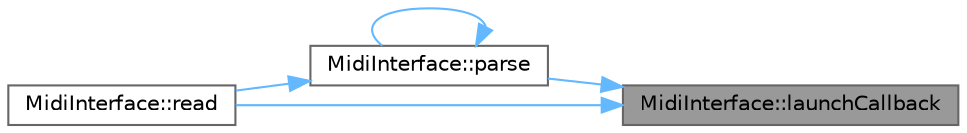 digraph "MidiInterface::launchCallback"
{
 // LATEX_PDF_SIZE
  bgcolor="transparent";
  edge [fontname=Helvetica,fontsize=10,labelfontname=Helvetica,labelfontsize=10];
  node [fontname=Helvetica,fontsize=10,shape=box,height=0.2,width=0.4];
  rankdir="RL";
  Node1 [id="Node000001",label="MidiInterface::launchCallback",height=0.2,width=0.4,color="gray40", fillcolor="grey60", style="filled", fontcolor="black",tooltip=" "];
  Node1 -> Node2 [id="edge1_Node000001_Node000002",dir="back",color="steelblue1",style="solid",tooltip=" "];
  Node2 [id="Node000002",label="MidiInterface::parse",height=0.2,width=0.4,color="grey40", fillcolor="white", style="filled",URL="$dc/df1/group__input_gafdc73d1d7fd7624e6e25afd240176eef.html#gafdc73d1d7fd7624e6e25afd240176eef",tooltip=" "];
  Node2 -> Node2 [id="edge2_Node000002_Node000002",dir="back",color="steelblue1",style="solid",tooltip=" "];
  Node2 -> Node3 [id="edge3_Node000002_Node000003",dir="back",color="steelblue1",style="solid",tooltip=" "];
  Node3 [id="Node000003",label="MidiInterface::read",height=0.2,width=0.4,color="grey40", fillcolor="white", style="filled",URL="$dc/df1/group__input_gac7da892409239a434deff28b5d5cedbe.html#gac7da892409239a434deff28b5d5cedbe",tooltip="Read messages on a specified channel."];
  Node1 -> Node3 [id="edge4_Node000001_Node000003",dir="back",color="steelblue1",style="solid",tooltip=" "];
}
